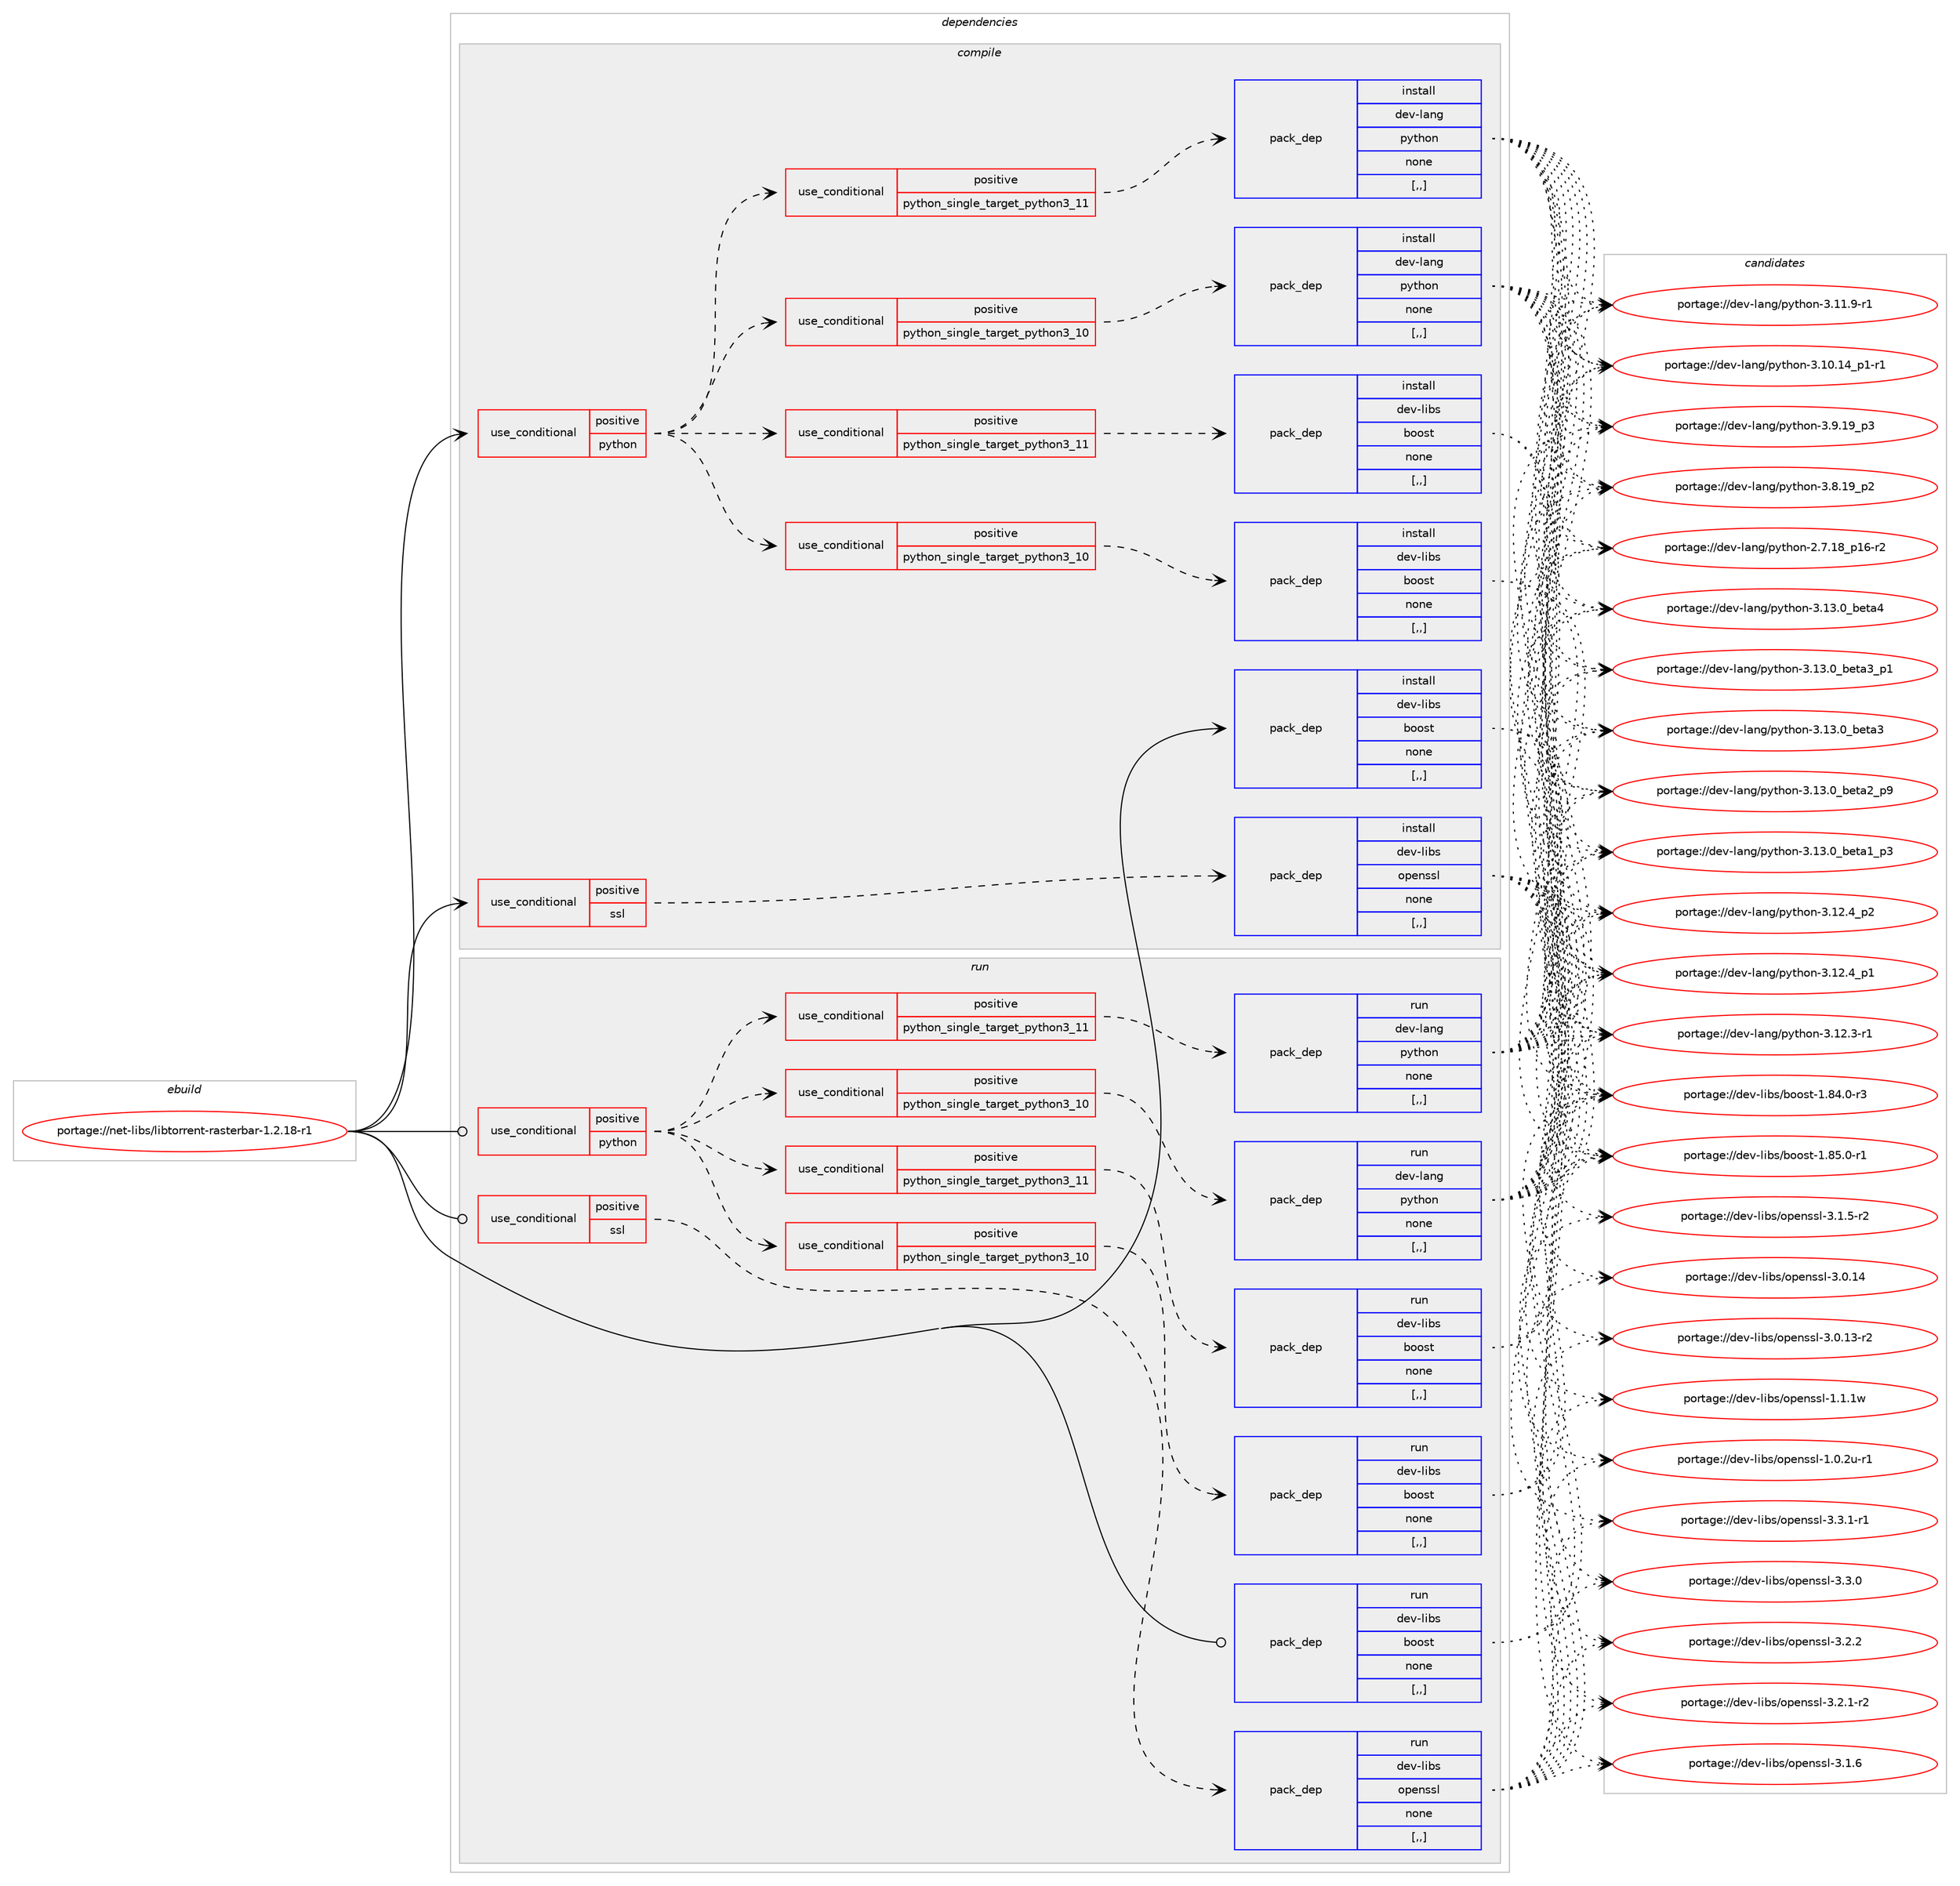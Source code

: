 digraph prolog {

# *************
# Graph options
# *************

newrank=true;
concentrate=true;
compound=true;
graph [rankdir=LR,fontname=Helvetica,fontsize=10,ranksep=1.5];#, ranksep=2.5, nodesep=0.2];
edge  [arrowhead=vee];
node  [fontname=Helvetica,fontsize=10];

# **********
# The ebuild
# **********

subgraph cluster_leftcol {
color=gray;
label=<<i>ebuild</i>>;
id [label="portage://net-libs/libtorrent-rasterbar-1.2.18-r1", color=red, width=4, href="../net-libs/libtorrent-rasterbar-1.2.18-r1.svg"];
}

# ****************
# The dependencies
# ****************

subgraph cluster_midcol {
color=gray;
label=<<i>dependencies</i>>;
subgraph cluster_compile {
fillcolor="#eeeeee";
style=filled;
label=<<i>compile</i>>;
subgraph cond94001 {
dependency360343 [label=<<TABLE BORDER="0" CELLBORDER="1" CELLSPACING="0" CELLPADDING="4"><TR><TD ROWSPAN="3" CELLPADDING="10">use_conditional</TD></TR><TR><TD>positive</TD></TR><TR><TD>python</TD></TR></TABLE>>, shape=none, color=red];
subgraph cond94002 {
dependency360344 [label=<<TABLE BORDER="0" CELLBORDER="1" CELLSPACING="0" CELLPADDING="4"><TR><TD ROWSPAN="3" CELLPADDING="10">use_conditional</TD></TR><TR><TD>positive</TD></TR><TR><TD>python_single_target_python3_10</TD></TR></TABLE>>, shape=none, color=red];
subgraph pack263683 {
dependency360345 [label=<<TABLE BORDER="0" CELLBORDER="1" CELLSPACING="0" CELLPADDING="4" WIDTH="220"><TR><TD ROWSPAN="6" CELLPADDING="30">pack_dep</TD></TR><TR><TD WIDTH="110">install</TD></TR><TR><TD>dev-lang</TD></TR><TR><TD>python</TD></TR><TR><TD>none</TD></TR><TR><TD>[,,]</TD></TR></TABLE>>, shape=none, color=blue];
}
dependency360344:e -> dependency360345:w [weight=20,style="dashed",arrowhead="vee"];
}
dependency360343:e -> dependency360344:w [weight=20,style="dashed",arrowhead="vee"];
subgraph cond94003 {
dependency360346 [label=<<TABLE BORDER="0" CELLBORDER="1" CELLSPACING="0" CELLPADDING="4"><TR><TD ROWSPAN="3" CELLPADDING="10">use_conditional</TD></TR><TR><TD>positive</TD></TR><TR><TD>python_single_target_python3_11</TD></TR></TABLE>>, shape=none, color=red];
subgraph pack263684 {
dependency360347 [label=<<TABLE BORDER="0" CELLBORDER="1" CELLSPACING="0" CELLPADDING="4" WIDTH="220"><TR><TD ROWSPAN="6" CELLPADDING="30">pack_dep</TD></TR><TR><TD WIDTH="110">install</TD></TR><TR><TD>dev-lang</TD></TR><TR><TD>python</TD></TR><TR><TD>none</TD></TR><TR><TD>[,,]</TD></TR></TABLE>>, shape=none, color=blue];
}
dependency360346:e -> dependency360347:w [weight=20,style="dashed",arrowhead="vee"];
}
dependency360343:e -> dependency360346:w [weight=20,style="dashed",arrowhead="vee"];
subgraph cond94004 {
dependency360348 [label=<<TABLE BORDER="0" CELLBORDER="1" CELLSPACING="0" CELLPADDING="4"><TR><TD ROWSPAN="3" CELLPADDING="10">use_conditional</TD></TR><TR><TD>positive</TD></TR><TR><TD>python_single_target_python3_10</TD></TR></TABLE>>, shape=none, color=red];
subgraph pack263685 {
dependency360349 [label=<<TABLE BORDER="0" CELLBORDER="1" CELLSPACING="0" CELLPADDING="4" WIDTH="220"><TR><TD ROWSPAN="6" CELLPADDING="30">pack_dep</TD></TR><TR><TD WIDTH="110">install</TD></TR><TR><TD>dev-libs</TD></TR><TR><TD>boost</TD></TR><TR><TD>none</TD></TR><TR><TD>[,,]</TD></TR></TABLE>>, shape=none, color=blue];
}
dependency360348:e -> dependency360349:w [weight=20,style="dashed",arrowhead="vee"];
}
dependency360343:e -> dependency360348:w [weight=20,style="dashed",arrowhead="vee"];
subgraph cond94005 {
dependency360350 [label=<<TABLE BORDER="0" CELLBORDER="1" CELLSPACING="0" CELLPADDING="4"><TR><TD ROWSPAN="3" CELLPADDING="10">use_conditional</TD></TR><TR><TD>positive</TD></TR><TR><TD>python_single_target_python3_11</TD></TR></TABLE>>, shape=none, color=red];
subgraph pack263686 {
dependency360351 [label=<<TABLE BORDER="0" CELLBORDER="1" CELLSPACING="0" CELLPADDING="4" WIDTH="220"><TR><TD ROWSPAN="6" CELLPADDING="30">pack_dep</TD></TR><TR><TD WIDTH="110">install</TD></TR><TR><TD>dev-libs</TD></TR><TR><TD>boost</TD></TR><TR><TD>none</TD></TR><TR><TD>[,,]</TD></TR></TABLE>>, shape=none, color=blue];
}
dependency360350:e -> dependency360351:w [weight=20,style="dashed",arrowhead="vee"];
}
dependency360343:e -> dependency360350:w [weight=20,style="dashed",arrowhead="vee"];
}
id:e -> dependency360343:w [weight=20,style="solid",arrowhead="vee"];
subgraph cond94006 {
dependency360352 [label=<<TABLE BORDER="0" CELLBORDER="1" CELLSPACING="0" CELLPADDING="4"><TR><TD ROWSPAN="3" CELLPADDING="10">use_conditional</TD></TR><TR><TD>positive</TD></TR><TR><TD>ssl</TD></TR></TABLE>>, shape=none, color=red];
subgraph pack263687 {
dependency360353 [label=<<TABLE BORDER="0" CELLBORDER="1" CELLSPACING="0" CELLPADDING="4" WIDTH="220"><TR><TD ROWSPAN="6" CELLPADDING="30">pack_dep</TD></TR><TR><TD WIDTH="110">install</TD></TR><TR><TD>dev-libs</TD></TR><TR><TD>openssl</TD></TR><TR><TD>none</TD></TR><TR><TD>[,,]</TD></TR></TABLE>>, shape=none, color=blue];
}
dependency360352:e -> dependency360353:w [weight=20,style="dashed",arrowhead="vee"];
}
id:e -> dependency360352:w [weight=20,style="solid",arrowhead="vee"];
subgraph pack263688 {
dependency360354 [label=<<TABLE BORDER="0" CELLBORDER="1" CELLSPACING="0" CELLPADDING="4" WIDTH="220"><TR><TD ROWSPAN="6" CELLPADDING="30">pack_dep</TD></TR><TR><TD WIDTH="110">install</TD></TR><TR><TD>dev-libs</TD></TR><TR><TD>boost</TD></TR><TR><TD>none</TD></TR><TR><TD>[,,]</TD></TR></TABLE>>, shape=none, color=blue];
}
id:e -> dependency360354:w [weight=20,style="solid",arrowhead="vee"];
}
subgraph cluster_compileandrun {
fillcolor="#eeeeee";
style=filled;
label=<<i>compile and run</i>>;
}
subgraph cluster_run {
fillcolor="#eeeeee";
style=filled;
label=<<i>run</i>>;
subgraph cond94007 {
dependency360355 [label=<<TABLE BORDER="0" CELLBORDER="1" CELLSPACING="0" CELLPADDING="4"><TR><TD ROWSPAN="3" CELLPADDING="10">use_conditional</TD></TR><TR><TD>positive</TD></TR><TR><TD>python</TD></TR></TABLE>>, shape=none, color=red];
subgraph cond94008 {
dependency360356 [label=<<TABLE BORDER="0" CELLBORDER="1" CELLSPACING="0" CELLPADDING="4"><TR><TD ROWSPAN="3" CELLPADDING="10">use_conditional</TD></TR><TR><TD>positive</TD></TR><TR><TD>python_single_target_python3_10</TD></TR></TABLE>>, shape=none, color=red];
subgraph pack263689 {
dependency360357 [label=<<TABLE BORDER="0" CELLBORDER="1" CELLSPACING="0" CELLPADDING="4" WIDTH="220"><TR><TD ROWSPAN="6" CELLPADDING="30">pack_dep</TD></TR><TR><TD WIDTH="110">run</TD></TR><TR><TD>dev-lang</TD></TR><TR><TD>python</TD></TR><TR><TD>none</TD></TR><TR><TD>[,,]</TD></TR></TABLE>>, shape=none, color=blue];
}
dependency360356:e -> dependency360357:w [weight=20,style="dashed",arrowhead="vee"];
}
dependency360355:e -> dependency360356:w [weight=20,style="dashed",arrowhead="vee"];
subgraph cond94009 {
dependency360358 [label=<<TABLE BORDER="0" CELLBORDER="1" CELLSPACING="0" CELLPADDING="4"><TR><TD ROWSPAN="3" CELLPADDING="10">use_conditional</TD></TR><TR><TD>positive</TD></TR><TR><TD>python_single_target_python3_11</TD></TR></TABLE>>, shape=none, color=red];
subgraph pack263690 {
dependency360359 [label=<<TABLE BORDER="0" CELLBORDER="1" CELLSPACING="0" CELLPADDING="4" WIDTH="220"><TR><TD ROWSPAN="6" CELLPADDING="30">pack_dep</TD></TR><TR><TD WIDTH="110">run</TD></TR><TR><TD>dev-lang</TD></TR><TR><TD>python</TD></TR><TR><TD>none</TD></TR><TR><TD>[,,]</TD></TR></TABLE>>, shape=none, color=blue];
}
dependency360358:e -> dependency360359:w [weight=20,style="dashed",arrowhead="vee"];
}
dependency360355:e -> dependency360358:w [weight=20,style="dashed",arrowhead="vee"];
subgraph cond94010 {
dependency360360 [label=<<TABLE BORDER="0" CELLBORDER="1" CELLSPACING="0" CELLPADDING="4"><TR><TD ROWSPAN="3" CELLPADDING="10">use_conditional</TD></TR><TR><TD>positive</TD></TR><TR><TD>python_single_target_python3_10</TD></TR></TABLE>>, shape=none, color=red];
subgraph pack263691 {
dependency360361 [label=<<TABLE BORDER="0" CELLBORDER="1" CELLSPACING="0" CELLPADDING="4" WIDTH="220"><TR><TD ROWSPAN="6" CELLPADDING="30">pack_dep</TD></TR><TR><TD WIDTH="110">run</TD></TR><TR><TD>dev-libs</TD></TR><TR><TD>boost</TD></TR><TR><TD>none</TD></TR><TR><TD>[,,]</TD></TR></TABLE>>, shape=none, color=blue];
}
dependency360360:e -> dependency360361:w [weight=20,style="dashed",arrowhead="vee"];
}
dependency360355:e -> dependency360360:w [weight=20,style="dashed",arrowhead="vee"];
subgraph cond94011 {
dependency360362 [label=<<TABLE BORDER="0" CELLBORDER="1" CELLSPACING="0" CELLPADDING="4"><TR><TD ROWSPAN="3" CELLPADDING="10">use_conditional</TD></TR><TR><TD>positive</TD></TR><TR><TD>python_single_target_python3_11</TD></TR></TABLE>>, shape=none, color=red];
subgraph pack263692 {
dependency360363 [label=<<TABLE BORDER="0" CELLBORDER="1" CELLSPACING="0" CELLPADDING="4" WIDTH="220"><TR><TD ROWSPAN="6" CELLPADDING="30">pack_dep</TD></TR><TR><TD WIDTH="110">run</TD></TR><TR><TD>dev-libs</TD></TR><TR><TD>boost</TD></TR><TR><TD>none</TD></TR><TR><TD>[,,]</TD></TR></TABLE>>, shape=none, color=blue];
}
dependency360362:e -> dependency360363:w [weight=20,style="dashed",arrowhead="vee"];
}
dependency360355:e -> dependency360362:w [weight=20,style="dashed",arrowhead="vee"];
}
id:e -> dependency360355:w [weight=20,style="solid",arrowhead="odot"];
subgraph cond94012 {
dependency360364 [label=<<TABLE BORDER="0" CELLBORDER="1" CELLSPACING="0" CELLPADDING="4"><TR><TD ROWSPAN="3" CELLPADDING="10">use_conditional</TD></TR><TR><TD>positive</TD></TR><TR><TD>ssl</TD></TR></TABLE>>, shape=none, color=red];
subgraph pack263693 {
dependency360365 [label=<<TABLE BORDER="0" CELLBORDER="1" CELLSPACING="0" CELLPADDING="4" WIDTH="220"><TR><TD ROWSPAN="6" CELLPADDING="30">pack_dep</TD></TR><TR><TD WIDTH="110">run</TD></TR><TR><TD>dev-libs</TD></TR><TR><TD>openssl</TD></TR><TR><TD>none</TD></TR><TR><TD>[,,]</TD></TR></TABLE>>, shape=none, color=blue];
}
dependency360364:e -> dependency360365:w [weight=20,style="dashed",arrowhead="vee"];
}
id:e -> dependency360364:w [weight=20,style="solid",arrowhead="odot"];
subgraph pack263694 {
dependency360366 [label=<<TABLE BORDER="0" CELLBORDER="1" CELLSPACING="0" CELLPADDING="4" WIDTH="220"><TR><TD ROWSPAN="6" CELLPADDING="30">pack_dep</TD></TR><TR><TD WIDTH="110">run</TD></TR><TR><TD>dev-libs</TD></TR><TR><TD>boost</TD></TR><TR><TD>none</TD></TR><TR><TD>[,,]</TD></TR></TABLE>>, shape=none, color=blue];
}
id:e -> dependency360366:w [weight=20,style="solid",arrowhead="odot"];
}
}

# **************
# The candidates
# **************

subgraph cluster_choices {
rank=same;
color=gray;
label=<<i>candidates</i>>;

subgraph choice263683 {
color=black;
nodesep=1;
choice1001011184510897110103471121211161041111104551464951464895981011169752 [label="portage://dev-lang/python-3.13.0_beta4", color=red, width=4,href="../dev-lang/python-3.13.0_beta4.svg"];
choice10010111845108971101034711212111610411111045514649514648959810111697519511249 [label="portage://dev-lang/python-3.13.0_beta3_p1", color=red, width=4,href="../dev-lang/python-3.13.0_beta3_p1.svg"];
choice1001011184510897110103471121211161041111104551464951464895981011169751 [label="portage://dev-lang/python-3.13.0_beta3", color=red, width=4,href="../dev-lang/python-3.13.0_beta3.svg"];
choice10010111845108971101034711212111610411111045514649514648959810111697509511257 [label="portage://dev-lang/python-3.13.0_beta2_p9", color=red, width=4,href="../dev-lang/python-3.13.0_beta2_p9.svg"];
choice10010111845108971101034711212111610411111045514649514648959810111697499511251 [label="portage://dev-lang/python-3.13.0_beta1_p3", color=red, width=4,href="../dev-lang/python-3.13.0_beta1_p3.svg"];
choice100101118451089711010347112121116104111110455146495046529511250 [label="portage://dev-lang/python-3.12.4_p2", color=red, width=4,href="../dev-lang/python-3.12.4_p2.svg"];
choice100101118451089711010347112121116104111110455146495046529511249 [label="portage://dev-lang/python-3.12.4_p1", color=red, width=4,href="../dev-lang/python-3.12.4_p1.svg"];
choice100101118451089711010347112121116104111110455146495046514511449 [label="portage://dev-lang/python-3.12.3-r1", color=red, width=4,href="../dev-lang/python-3.12.3-r1.svg"];
choice100101118451089711010347112121116104111110455146494946574511449 [label="portage://dev-lang/python-3.11.9-r1", color=red, width=4,href="../dev-lang/python-3.11.9-r1.svg"];
choice100101118451089711010347112121116104111110455146494846495295112494511449 [label="portage://dev-lang/python-3.10.14_p1-r1", color=red, width=4,href="../dev-lang/python-3.10.14_p1-r1.svg"];
choice100101118451089711010347112121116104111110455146574649579511251 [label="portage://dev-lang/python-3.9.19_p3", color=red, width=4,href="../dev-lang/python-3.9.19_p3.svg"];
choice100101118451089711010347112121116104111110455146564649579511250 [label="portage://dev-lang/python-3.8.19_p2", color=red, width=4,href="../dev-lang/python-3.8.19_p2.svg"];
choice100101118451089711010347112121116104111110455046554649569511249544511450 [label="portage://dev-lang/python-2.7.18_p16-r2", color=red, width=4,href="../dev-lang/python-2.7.18_p16-r2.svg"];
dependency360345:e -> choice1001011184510897110103471121211161041111104551464951464895981011169752:w [style=dotted,weight="100"];
dependency360345:e -> choice10010111845108971101034711212111610411111045514649514648959810111697519511249:w [style=dotted,weight="100"];
dependency360345:e -> choice1001011184510897110103471121211161041111104551464951464895981011169751:w [style=dotted,weight="100"];
dependency360345:e -> choice10010111845108971101034711212111610411111045514649514648959810111697509511257:w [style=dotted,weight="100"];
dependency360345:e -> choice10010111845108971101034711212111610411111045514649514648959810111697499511251:w [style=dotted,weight="100"];
dependency360345:e -> choice100101118451089711010347112121116104111110455146495046529511250:w [style=dotted,weight="100"];
dependency360345:e -> choice100101118451089711010347112121116104111110455146495046529511249:w [style=dotted,weight="100"];
dependency360345:e -> choice100101118451089711010347112121116104111110455146495046514511449:w [style=dotted,weight="100"];
dependency360345:e -> choice100101118451089711010347112121116104111110455146494946574511449:w [style=dotted,weight="100"];
dependency360345:e -> choice100101118451089711010347112121116104111110455146494846495295112494511449:w [style=dotted,weight="100"];
dependency360345:e -> choice100101118451089711010347112121116104111110455146574649579511251:w [style=dotted,weight="100"];
dependency360345:e -> choice100101118451089711010347112121116104111110455146564649579511250:w [style=dotted,weight="100"];
dependency360345:e -> choice100101118451089711010347112121116104111110455046554649569511249544511450:w [style=dotted,weight="100"];
}
subgraph choice263684 {
color=black;
nodesep=1;
choice1001011184510897110103471121211161041111104551464951464895981011169752 [label="portage://dev-lang/python-3.13.0_beta4", color=red, width=4,href="../dev-lang/python-3.13.0_beta4.svg"];
choice10010111845108971101034711212111610411111045514649514648959810111697519511249 [label="portage://dev-lang/python-3.13.0_beta3_p1", color=red, width=4,href="../dev-lang/python-3.13.0_beta3_p1.svg"];
choice1001011184510897110103471121211161041111104551464951464895981011169751 [label="portage://dev-lang/python-3.13.0_beta3", color=red, width=4,href="../dev-lang/python-3.13.0_beta3.svg"];
choice10010111845108971101034711212111610411111045514649514648959810111697509511257 [label="portage://dev-lang/python-3.13.0_beta2_p9", color=red, width=4,href="../dev-lang/python-3.13.0_beta2_p9.svg"];
choice10010111845108971101034711212111610411111045514649514648959810111697499511251 [label="portage://dev-lang/python-3.13.0_beta1_p3", color=red, width=4,href="../dev-lang/python-3.13.0_beta1_p3.svg"];
choice100101118451089711010347112121116104111110455146495046529511250 [label="portage://dev-lang/python-3.12.4_p2", color=red, width=4,href="../dev-lang/python-3.12.4_p2.svg"];
choice100101118451089711010347112121116104111110455146495046529511249 [label="portage://dev-lang/python-3.12.4_p1", color=red, width=4,href="../dev-lang/python-3.12.4_p1.svg"];
choice100101118451089711010347112121116104111110455146495046514511449 [label="portage://dev-lang/python-3.12.3-r1", color=red, width=4,href="../dev-lang/python-3.12.3-r1.svg"];
choice100101118451089711010347112121116104111110455146494946574511449 [label="portage://dev-lang/python-3.11.9-r1", color=red, width=4,href="../dev-lang/python-3.11.9-r1.svg"];
choice100101118451089711010347112121116104111110455146494846495295112494511449 [label="portage://dev-lang/python-3.10.14_p1-r1", color=red, width=4,href="../dev-lang/python-3.10.14_p1-r1.svg"];
choice100101118451089711010347112121116104111110455146574649579511251 [label="portage://dev-lang/python-3.9.19_p3", color=red, width=4,href="../dev-lang/python-3.9.19_p3.svg"];
choice100101118451089711010347112121116104111110455146564649579511250 [label="portage://dev-lang/python-3.8.19_p2", color=red, width=4,href="../dev-lang/python-3.8.19_p2.svg"];
choice100101118451089711010347112121116104111110455046554649569511249544511450 [label="portage://dev-lang/python-2.7.18_p16-r2", color=red, width=4,href="../dev-lang/python-2.7.18_p16-r2.svg"];
dependency360347:e -> choice1001011184510897110103471121211161041111104551464951464895981011169752:w [style=dotted,weight="100"];
dependency360347:e -> choice10010111845108971101034711212111610411111045514649514648959810111697519511249:w [style=dotted,weight="100"];
dependency360347:e -> choice1001011184510897110103471121211161041111104551464951464895981011169751:w [style=dotted,weight="100"];
dependency360347:e -> choice10010111845108971101034711212111610411111045514649514648959810111697509511257:w [style=dotted,weight="100"];
dependency360347:e -> choice10010111845108971101034711212111610411111045514649514648959810111697499511251:w [style=dotted,weight="100"];
dependency360347:e -> choice100101118451089711010347112121116104111110455146495046529511250:w [style=dotted,weight="100"];
dependency360347:e -> choice100101118451089711010347112121116104111110455146495046529511249:w [style=dotted,weight="100"];
dependency360347:e -> choice100101118451089711010347112121116104111110455146495046514511449:w [style=dotted,weight="100"];
dependency360347:e -> choice100101118451089711010347112121116104111110455146494946574511449:w [style=dotted,weight="100"];
dependency360347:e -> choice100101118451089711010347112121116104111110455146494846495295112494511449:w [style=dotted,weight="100"];
dependency360347:e -> choice100101118451089711010347112121116104111110455146574649579511251:w [style=dotted,weight="100"];
dependency360347:e -> choice100101118451089711010347112121116104111110455146564649579511250:w [style=dotted,weight="100"];
dependency360347:e -> choice100101118451089711010347112121116104111110455046554649569511249544511450:w [style=dotted,weight="100"];
}
subgraph choice263685 {
color=black;
nodesep=1;
choice10010111845108105981154798111111115116454946565346484511449 [label="portage://dev-libs/boost-1.85.0-r1", color=red, width=4,href="../dev-libs/boost-1.85.0-r1.svg"];
choice10010111845108105981154798111111115116454946565246484511451 [label="portage://dev-libs/boost-1.84.0-r3", color=red, width=4,href="../dev-libs/boost-1.84.0-r3.svg"];
dependency360349:e -> choice10010111845108105981154798111111115116454946565346484511449:w [style=dotted,weight="100"];
dependency360349:e -> choice10010111845108105981154798111111115116454946565246484511451:w [style=dotted,weight="100"];
}
subgraph choice263686 {
color=black;
nodesep=1;
choice10010111845108105981154798111111115116454946565346484511449 [label="portage://dev-libs/boost-1.85.0-r1", color=red, width=4,href="../dev-libs/boost-1.85.0-r1.svg"];
choice10010111845108105981154798111111115116454946565246484511451 [label="portage://dev-libs/boost-1.84.0-r3", color=red, width=4,href="../dev-libs/boost-1.84.0-r3.svg"];
dependency360351:e -> choice10010111845108105981154798111111115116454946565346484511449:w [style=dotted,weight="100"];
dependency360351:e -> choice10010111845108105981154798111111115116454946565246484511451:w [style=dotted,weight="100"];
}
subgraph choice263687 {
color=black;
nodesep=1;
choice1001011184510810598115471111121011101151151084551465146494511449 [label="portage://dev-libs/openssl-3.3.1-r1", color=red, width=4,href="../dev-libs/openssl-3.3.1-r1.svg"];
choice100101118451081059811547111112101110115115108455146514648 [label="portage://dev-libs/openssl-3.3.0", color=red, width=4,href="../dev-libs/openssl-3.3.0.svg"];
choice100101118451081059811547111112101110115115108455146504650 [label="portage://dev-libs/openssl-3.2.2", color=red, width=4,href="../dev-libs/openssl-3.2.2.svg"];
choice1001011184510810598115471111121011101151151084551465046494511450 [label="portage://dev-libs/openssl-3.2.1-r2", color=red, width=4,href="../dev-libs/openssl-3.2.1-r2.svg"];
choice100101118451081059811547111112101110115115108455146494654 [label="portage://dev-libs/openssl-3.1.6", color=red, width=4,href="../dev-libs/openssl-3.1.6.svg"];
choice1001011184510810598115471111121011101151151084551464946534511450 [label="portage://dev-libs/openssl-3.1.5-r2", color=red, width=4,href="../dev-libs/openssl-3.1.5-r2.svg"];
choice10010111845108105981154711111210111011511510845514648464952 [label="portage://dev-libs/openssl-3.0.14", color=red, width=4,href="../dev-libs/openssl-3.0.14.svg"];
choice100101118451081059811547111112101110115115108455146484649514511450 [label="portage://dev-libs/openssl-3.0.13-r2", color=red, width=4,href="../dev-libs/openssl-3.0.13-r2.svg"];
choice100101118451081059811547111112101110115115108454946494649119 [label="portage://dev-libs/openssl-1.1.1w", color=red, width=4,href="../dev-libs/openssl-1.1.1w.svg"];
choice1001011184510810598115471111121011101151151084549464846501174511449 [label="portage://dev-libs/openssl-1.0.2u-r1", color=red, width=4,href="../dev-libs/openssl-1.0.2u-r1.svg"];
dependency360353:e -> choice1001011184510810598115471111121011101151151084551465146494511449:w [style=dotted,weight="100"];
dependency360353:e -> choice100101118451081059811547111112101110115115108455146514648:w [style=dotted,weight="100"];
dependency360353:e -> choice100101118451081059811547111112101110115115108455146504650:w [style=dotted,weight="100"];
dependency360353:e -> choice1001011184510810598115471111121011101151151084551465046494511450:w [style=dotted,weight="100"];
dependency360353:e -> choice100101118451081059811547111112101110115115108455146494654:w [style=dotted,weight="100"];
dependency360353:e -> choice1001011184510810598115471111121011101151151084551464946534511450:w [style=dotted,weight="100"];
dependency360353:e -> choice10010111845108105981154711111210111011511510845514648464952:w [style=dotted,weight="100"];
dependency360353:e -> choice100101118451081059811547111112101110115115108455146484649514511450:w [style=dotted,weight="100"];
dependency360353:e -> choice100101118451081059811547111112101110115115108454946494649119:w [style=dotted,weight="100"];
dependency360353:e -> choice1001011184510810598115471111121011101151151084549464846501174511449:w [style=dotted,weight="100"];
}
subgraph choice263688 {
color=black;
nodesep=1;
choice10010111845108105981154798111111115116454946565346484511449 [label="portage://dev-libs/boost-1.85.0-r1", color=red, width=4,href="../dev-libs/boost-1.85.0-r1.svg"];
choice10010111845108105981154798111111115116454946565246484511451 [label="portage://dev-libs/boost-1.84.0-r3", color=red, width=4,href="../dev-libs/boost-1.84.0-r3.svg"];
dependency360354:e -> choice10010111845108105981154798111111115116454946565346484511449:w [style=dotted,weight="100"];
dependency360354:e -> choice10010111845108105981154798111111115116454946565246484511451:w [style=dotted,weight="100"];
}
subgraph choice263689 {
color=black;
nodesep=1;
choice1001011184510897110103471121211161041111104551464951464895981011169752 [label="portage://dev-lang/python-3.13.0_beta4", color=red, width=4,href="../dev-lang/python-3.13.0_beta4.svg"];
choice10010111845108971101034711212111610411111045514649514648959810111697519511249 [label="portage://dev-lang/python-3.13.0_beta3_p1", color=red, width=4,href="../dev-lang/python-3.13.0_beta3_p1.svg"];
choice1001011184510897110103471121211161041111104551464951464895981011169751 [label="portage://dev-lang/python-3.13.0_beta3", color=red, width=4,href="../dev-lang/python-3.13.0_beta3.svg"];
choice10010111845108971101034711212111610411111045514649514648959810111697509511257 [label="portage://dev-lang/python-3.13.0_beta2_p9", color=red, width=4,href="../dev-lang/python-3.13.0_beta2_p9.svg"];
choice10010111845108971101034711212111610411111045514649514648959810111697499511251 [label="portage://dev-lang/python-3.13.0_beta1_p3", color=red, width=4,href="../dev-lang/python-3.13.0_beta1_p3.svg"];
choice100101118451089711010347112121116104111110455146495046529511250 [label="portage://dev-lang/python-3.12.4_p2", color=red, width=4,href="../dev-lang/python-3.12.4_p2.svg"];
choice100101118451089711010347112121116104111110455146495046529511249 [label="portage://dev-lang/python-3.12.4_p1", color=red, width=4,href="../dev-lang/python-3.12.4_p1.svg"];
choice100101118451089711010347112121116104111110455146495046514511449 [label="portage://dev-lang/python-3.12.3-r1", color=red, width=4,href="../dev-lang/python-3.12.3-r1.svg"];
choice100101118451089711010347112121116104111110455146494946574511449 [label="portage://dev-lang/python-3.11.9-r1", color=red, width=4,href="../dev-lang/python-3.11.9-r1.svg"];
choice100101118451089711010347112121116104111110455146494846495295112494511449 [label="portage://dev-lang/python-3.10.14_p1-r1", color=red, width=4,href="../dev-lang/python-3.10.14_p1-r1.svg"];
choice100101118451089711010347112121116104111110455146574649579511251 [label="portage://dev-lang/python-3.9.19_p3", color=red, width=4,href="../dev-lang/python-3.9.19_p3.svg"];
choice100101118451089711010347112121116104111110455146564649579511250 [label="portage://dev-lang/python-3.8.19_p2", color=red, width=4,href="../dev-lang/python-3.8.19_p2.svg"];
choice100101118451089711010347112121116104111110455046554649569511249544511450 [label="portage://dev-lang/python-2.7.18_p16-r2", color=red, width=4,href="../dev-lang/python-2.7.18_p16-r2.svg"];
dependency360357:e -> choice1001011184510897110103471121211161041111104551464951464895981011169752:w [style=dotted,weight="100"];
dependency360357:e -> choice10010111845108971101034711212111610411111045514649514648959810111697519511249:w [style=dotted,weight="100"];
dependency360357:e -> choice1001011184510897110103471121211161041111104551464951464895981011169751:w [style=dotted,weight="100"];
dependency360357:e -> choice10010111845108971101034711212111610411111045514649514648959810111697509511257:w [style=dotted,weight="100"];
dependency360357:e -> choice10010111845108971101034711212111610411111045514649514648959810111697499511251:w [style=dotted,weight="100"];
dependency360357:e -> choice100101118451089711010347112121116104111110455146495046529511250:w [style=dotted,weight="100"];
dependency360357:e -> choice100101118451089711010347112121116104111110455146495046529511249:w [style=dotted,weight="100"];
dependency360357:e -> choice100101118451089711010347112121116104111110455146495046514511449:w [style=dotted,weight="100"];
dependency360357:e -> choice100101118451089711010347112121116104111110455146494946574511449:w [style=dotted,weight="100"];
dependency360357:e -> choice100101118451089711010347112121116104111110455146494846495295112494511449:w [style=dotted,weight="100"];
dependency360357:e -> choice100101118451089711010347112121116104111110455146574649579511251:w [style=dotted,weight="100"];
dependency360357:e -> choice100101118451089711010347112121116104111110455146564649579511250:w [style=dotted,weight="100"];
dependency360357:e -> choice100101118451089711010347112121116104111110455046554649569511249544511450:w [style=dotted,weight="100"];
}
subgraph choice263690 {
color=black;
nodesep=1;
choice1001011184510897110103471121211161041111104551464951464895981011169752 [label="portage://dev-lang/python-3.13.0_beta4", color=red, width=4,href="../dev-lang/python-3.13.0_beta4.svg"];
choice10010111845108971101034711212111610411111045514649514648959810111697519511249 [label="portage://dev-lang/python-3.13.0_beta3_p1", color=red, width=4,href="../dev-lang/python-3.13.0_beta3_p1.svg"];
choice1001011184510897110103471121211161041111104551464951464895981011169751 [label="portage://dev-lang/python-3.13.0_beta3", color=red, width=4,href="../dev-lang/python-3.13.0_beta3.svg"];
choice10010111845108971101034711212111610411111045514649514648959810111697509511257 [label="portage://dev-lang/python-3.13.0_beta2_p9", color=red, width=4,href="../dev-lang/python-3.13.0_beta2_p9.svg"];
choice10010111845108971101034711212111610411111045514649514648959810111697499511251 [label="portage://dev-lang/python-3.13.0_beta1_p3", color=red, width=4,href="../dev-lang/python-3.13.0_beta1_p3.svg"];
choice100101118451089711010347112121116104111110455146495046529511250 [label="portage://dev-lang/python-3.12.4_p2", color=red, width=4,href="../dev-lang/python-3.12.4_p2.svg"];
choice100101118451089711010347112121116104111110455146495046529511249 [label="portage://dev-lang/python-3.12.4_p1", color=red, width=4,href="../dev-lang/python-3.12.4_p1.svg"];
choice100101118451089711010347112121116104111110455146495046514511449 [label="portage://dev-lang/python-3.12.3-r1", color=red, width=4,href="../dev-lang/python-3.12.3-r1.svg"];
choice100101118451089711010347112121116104111110455146494946574511449 [label="portage://dev-lang/python-3.11.9-r1", color=red, width=4,href="../dev-lang/python-3.11.9-r1.svg"];
choice100101118451089711010347112121116104111110455146494846495295112494511449 [label="portage://dev-lang/python-3.10.14_p1-r1", color=red, width=4,href="../dev-lang/python-3.10.14_p1-r1.svg"];
choice100101118451089711010347112121116104111110455146574649579511251 [label="portage://dev-lang/python-3.9.19_p3", color=red, width=4,href="../dev-lang/python-3.9.19_p3.svg"];
choice100101118451089711010347112121116104111110455146564649579511250 [label="portage://dev-lang/python-3.8.19_p2", color=red, width=4,href="../dev-lang/python-3.8.19_p2.svg"];
choice100101118451089711010347112121116104111110455046554649569511249544511450 [label="portage://dev-lang/python-2.7.18_p16-r2", color=red, width=4,href="../dev-lang/python-2.7.18_p16-r2.svg"];
dependency360359:e -> choice1001011184510897110103471121211161041111104551464951464895981011169752:w [style=dotted,weight="100"];
dependency360359:e -> choice10010111845108971101034711212111610411111045514649514648959810111697519511249:w [style=dotted,weight="100"];
dependency360359:e -> choice1001011184510897110103471121211161041111104551464951464895981011169751:w [style=dotted,weight="100"];
dependency360359:e -> choice10010111845108971101034711212111610411111045514649514648959810111697509511257:w [style=dotted,weight="100"];
dependency360359:e -> choice10010111845108971101034711212111610411111045514649514648959810111697499511251:w [style=dotted,weight="100"];
dependency360359:e -> choice100101118451089711010347112121116104111110455146495046529511250:w [style=dotted,weight="100"];
dependency360359:e -> choice100101118451089711010347112121116104111110455146495046529511249:w [style=dotted,weight="100"];
dependency360359:e -> choice100101118451089711010347112121116104111110455146495046514511449:w [style=dotted,weight="100"];
dependency360359:e -> choice100101118451089711010347112121116104111110455146494946574511449:w [style=dotted,weight="100"];
dependency360359:e -> choice100101118451089711010347112121116104111110455146494846495295112494511449:w [style=dotted,weight="100"];
dependency360359:e -> choice100101118451089711010347112121116104111110455146574649579511251:w [style=dotted,weight="100"];
dependency360359:e -> choice100101118451089711010347112121116104111110455146564649579511250:w [style=dotted,weight="100"];
dependency360359:e -> choice100101118451089711010347112121116104111110455046554649569511249544511450:w [style=dotted,weight="100"];
}
subgraph choice263691 {
color=black;
nodesep=1;
choice10010111845108105981154798111111115116454946565346484511449 [label="portage://dev-libs/boost-1.85.0-r1", color=red, width=4,href="../dev-libs/boost-1.85.0-r1.svg"];
choice10010111845108105981154798111111115116454946565246484511451 [label="portage://dev-libs/boost-1.84.0-r3", color=red, width=4,href="../dev-libs/boost-1.84.0-r3.svg"];
dependency360361:e -> choice10010111845108105981154798111111115116454946565346484511449:w [style=dotted,weight="100"];
dependency360361:e -> choice10010111845108105981154798111111115116454946565246484511451:w [style=dotted,weight="100"];
}
subgraph choice263692 {
color=black;
nodesep=1;
choice10010111845108105981154798111111115116454946565346484511449 [label="portage://dev-libs/boost-1.85.0-r1", color=red, width=4,href="../dev-libs/boost-1.85.0-r1.svg"];
choice10010111845108105981154798111111115116454946565246484511451 [label="portage://dev-libs/boost-1.84.0-r3", color=red, width=4,href="../dev-libs/boost-1.84.0-r3.svg"];
dependency360363:e -> choice10010111845108105981154798111111115116454946565346484511449:w [style=dotted,weight="100"];
dependency360363:e -> choice10010111845108105981154798111111115116454946565246484511451:w [style=dotted,weight="100"];
}
subgraph choice263693 {
color=black;
nodesep=1;
choice1001011184510810598115471111121011101151151084551465146494511449 [label="portage://dev-libs/openssl-3.3.1-r1", color=red, width=4,href="../dev-libs/openssl-3.3.1-r1.svg"];
choice100101118451081059811547111112101110115115108455146514648 [label="portage://dev-libs/openssl-3.3.0", color=red, width=4,href="../dev-libs/openssl-3.3.0.svg"];
choice100101118451081059811547111112101110115115108455146504650 [label="portage://dev-libs/openssl-3.2.2", color=red, width=4,href="../dev-libs/openssl-3.2.2.svg"];
choice1001011184510810598115471111121011101151151084551465046494511450 [label="portage://dev-libs/openssl-3.2.1-r2", color=red, width=4,href="../dev-libs/openssl-3.2.1-r2.svg"];
choice100101118451081059811547111112101110115115108455146494654 [label="portage://dev-libs/openssl-3.1.6", color=red, width=4,href="../dev-libs/openssl-3.1.6.svg"];
choice1001011184510810598115471111121011101151151084551464946534511450 [label="portage://dev-libs/openssl-3.1.5-r2", color=red, width=4,href="../dev-libs/openssl-3.1.5-r2.svg"];
choice10010111845108105981154711111210111011511510845514648464952 [label="portage://dev-libs/openssl-3.0.14", color=red, width=4,href="../dev-libs/openssl-3.0.14.svg"];
choice100101118451081059811547111112101110115115108455146484649514511450 [label="portage://dev-libs/openssl-3.0.13-r2", color=red, width=4,href="../dev-libs/openssl-3.0.13-r2.svg"];
choice100101118451081059811547111112101110115115108454946494649119 [label="portage://dev-libs/openssl-1.1.1w", color=red, width=4,href="../dev-libs/openssl-1.1.1w.svg"];
choice1001011184510810598115471111121011101151151084549464846501174511449 [label="portage://dev-libs/openssl-1.0.2u-r1", color=red, width=4,href="../dev-libs/openssl-1.0.2u-r1.svg"];
dependency360365:e -> choice1001011184510810598115471111121011101151151084551465146494511449:w [style=dotted,weight="100"];
dependency360365:e -> choice100101118451081059811547111112101110115115108455146514648:w [style=dotted,weight="100"];
dependency360365:e -> choice100101118451081059811547111112101110115115108455146504650:w [style=dotted,weight="100"];
dependency360365:e -> choice1001011184510810598115471111121011101151151084551465046494511450:w [style=dotted,weight="100"];
dependency360365:e -> choice100101118451081059811547111112101110115115108455146494654:w [style=dotted,weight="100"];
dependency360365:e -> choice1001011184510810598115471111121011101151151084551464946534511450:w [style=dotted,weight="100"];
dependency360365:e -> choice10010111845108105981154711111210111011511510845514648464952:w [style=dotted,weight="100"];
dependency360365:e -> choice100101118451081059811547111112101110115115108455146484649514511450:w [style=dotted,weight="100"];
dependency360365:e -> choice100101118451081059811547111112101110115115108454946494649119:w [style=dotted,weight="100"];
dependency360365:e -> choice1001011184510810598115471111121011101151151084549464846501174511449:w [style=dotted,weight="100"];
}
subgraph choice263694 {
color=black;
nodesep=1;
choice10010111845108105981154798111111115116454946565346484511449 [label="portage://dev-libs/boost-1.85.0-r1", color=red, width=4,href="../dev-libs/boost-1.85.0-r1.svg"];
choice10010111845108105981154798111111115116454946565246484511451 [label="portage://dev-libs/boost-1.84.0-r3", color=red, width=4,href="../dev-libs/boost-1.84.0-r3.svg"];
dependency360366:e -> choice10010111845108105981154798111111115116454946565346484511449:w [style=dotted,weight="100"];
dependency360366:e -> choice10010111845108105981154798111111115116454946565246484511451:w [style=dotted,weight="100"];
}
}

}
